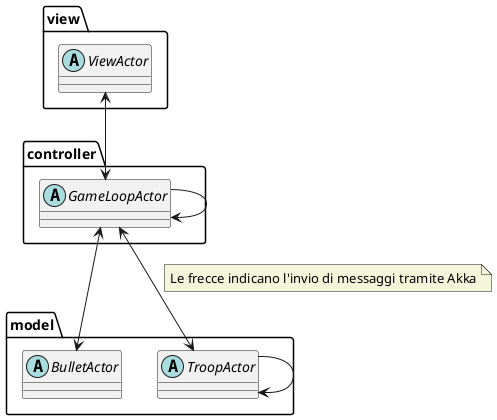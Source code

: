 @startuml
'https://plantuml.com/class-diagram

package model{
    abstract TroopActor
    abstract BulletActor
}

package view{
    abstract ViewActor
}

package controller{
    abstract GameLoopActor
}

GameLoopActor <-down-> TroopActor
note on link #beige: Le frecce indicano l'invio di messaggi tramite Akka
GameLoopActor <-left-> BulletActor
GameLoopActor <-up-> ViewActor
GameLoopActor --> GameLoopActor
TroopActor --> TroopActor





@enduml